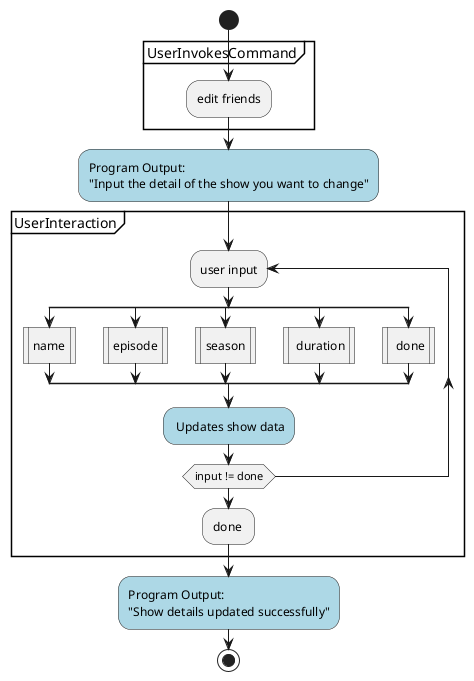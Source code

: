 @startuml

start

partition UserInvokesCommand {
      :edit friends;
  }

#lightblue:Program Output:
"Input the detail of the show you want to change";

partition UserInteraction {

   repeat :user input;
   split
    :name|
   split again
    :episode|
   split again
    :season|
   split again
    : duration|
    split again
    : done|
   end split
   #lightblue: Updates show data;
   repeat while (input != done)
   :done ;
  }

#lightblue:Program Output:
"Show details updated successfully";
stop
@enduml